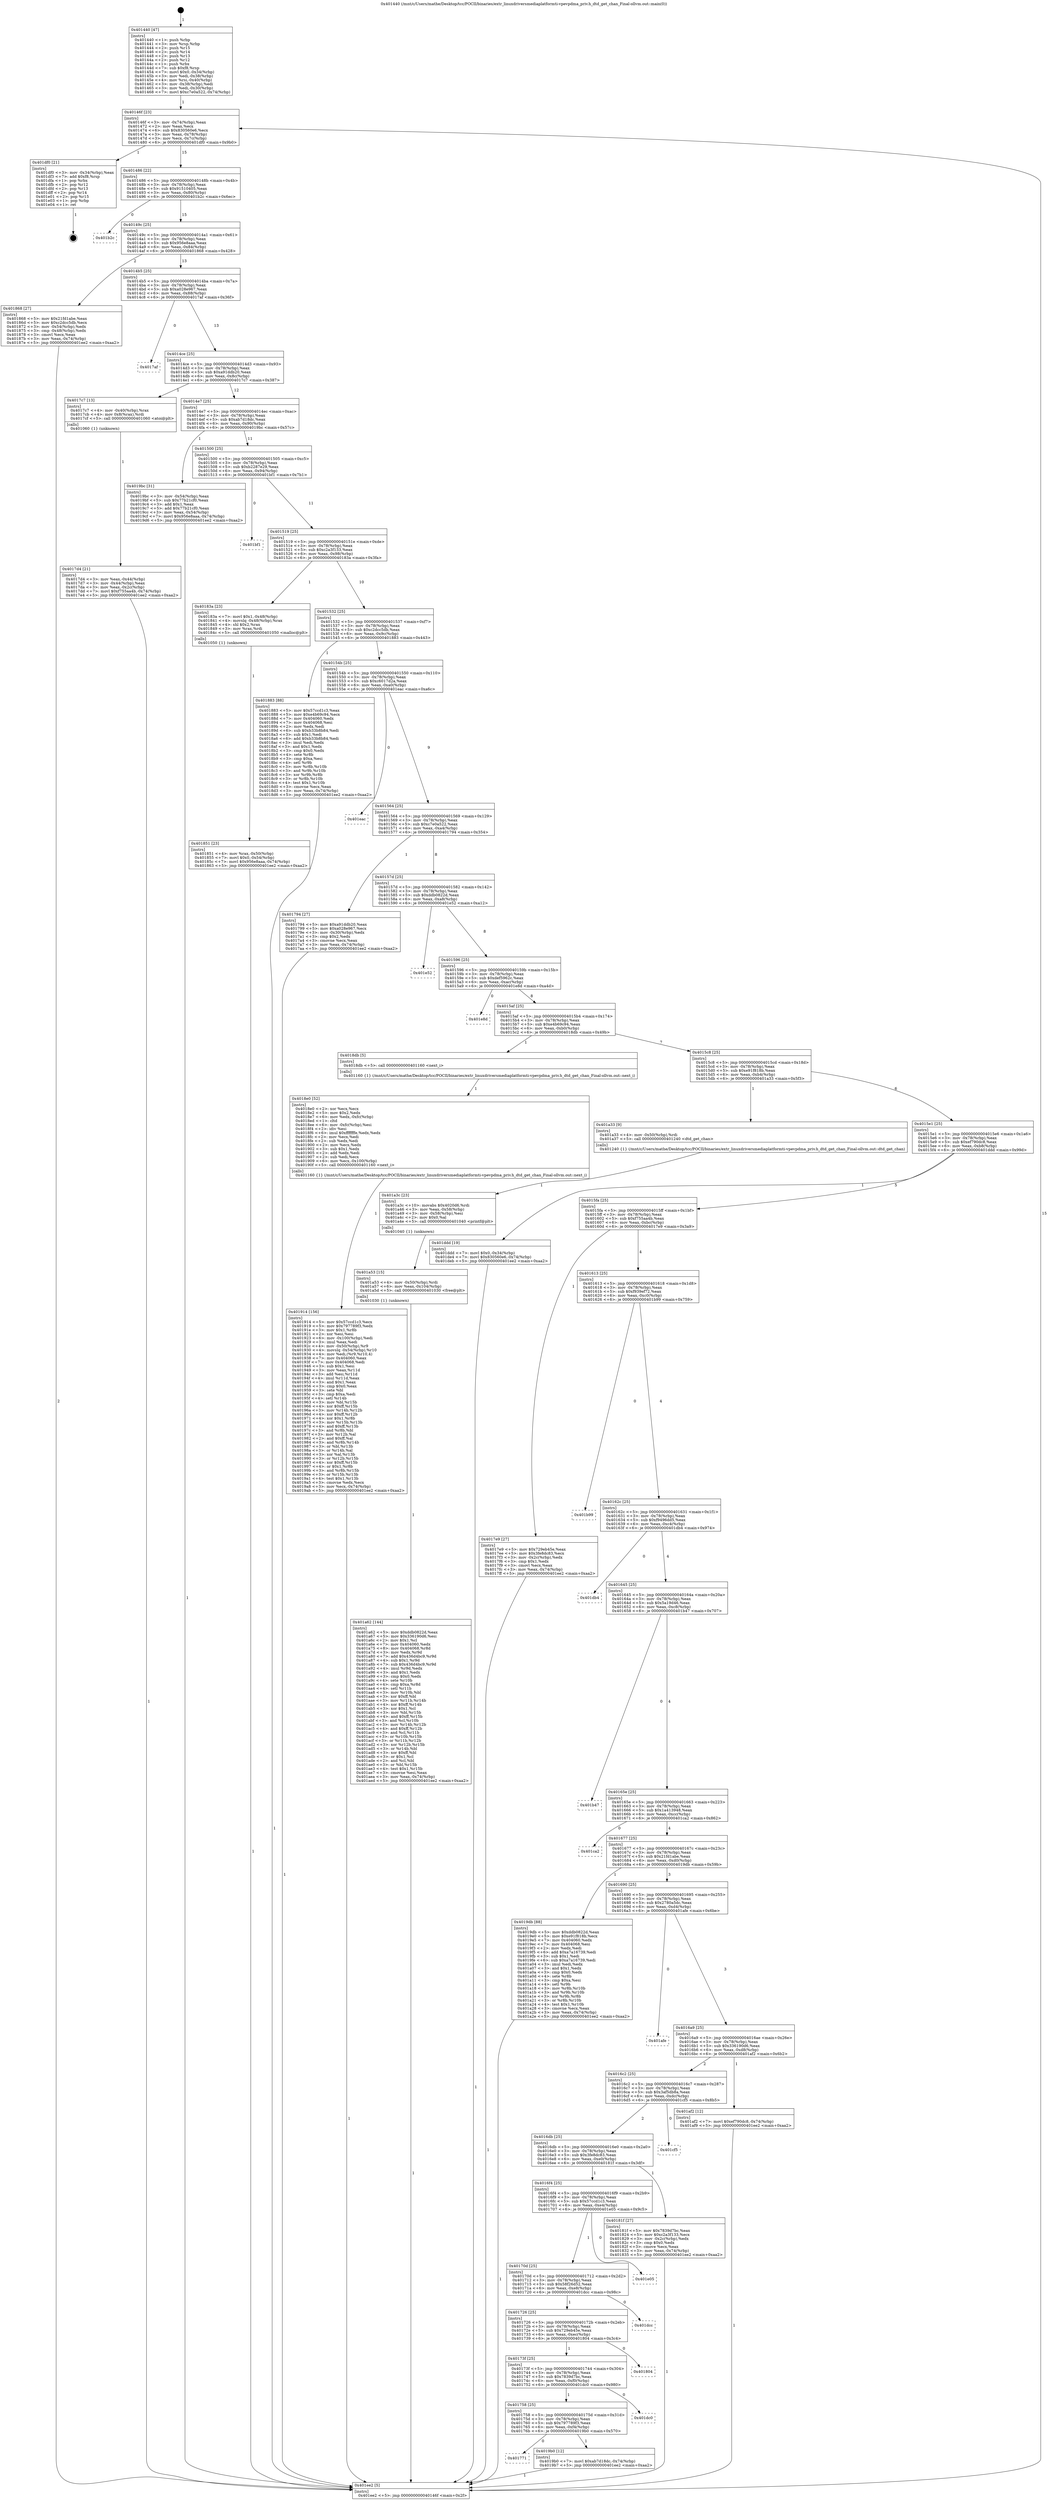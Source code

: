 digraph "0x401440" {
  label = "0x401440 (/mnt/c/Users/mathe/Desktop/tcc/POCII/binaries/extr_linuxdriversmediaplatformti-vpevpdma_priv.h_dtd_get_chan_Final-ollvm.out::main(0))"
  labelloc = "t"
  node[shape=record]

  Entry [label="",width=0.3,height=0.3,shape=circle,fillcolor=black,style=filled]
  "0x40146f" [label="{
     0x40146f [23]\l
     | [instrs]\l
     &nbsp;&nbsp;0x40146f \<+3\>: mov -0x74(%rbp),%eax\l
     &nbsp;&nbsp;0x401472 \<+2\>: mov %eax,%ecx\l
     &nbsp;&nbsp;0x401474 \<+6\>: sub $0x830560e6,%ecx\l
     &nbsp;&nbsp;0x40147a \<+3\>: mov %eax,-0x78(%rbp)\l
     &nbsp;&nbsp;0x40147d \<+3\>: mov %ecx,-0x7c(%rbp)\l
     &nbsp;&nbsp;0x401480 \<+6\>: je 0000000000401df0 \<main+0x9b0\>\l
  }"]
  "0x401df0" [label="{
     0x401df0 [21]\l
     | [instrs]\l
     &nbsp;&nbsp;0x401df0 \<+3\>: mov -0x34(%rbp),%eax\l
     &nbsp;&nbsp;0x401df3 \<+7\>: add $0xf8,%rsp\l
     &nbsp;&nbsp;0x401dfa \<+1\>: pop %rbx\l
     &nbsp;&nbsp;0x401dfb \<+2\>: pop %r12\l
     &nbsp;&nbsp;0x401dfd \<+2\>: pop %r13\l
     &nbsp;&nbsp;0x401dff \<+2\>: pop %r14\l
     &nbsp;&nbsp;0x401e01 \<+2\>: pop %r15\l
     &nbsp;&nbsp;0x401e03 \<+1\>: pop %rbp\l
     &nbsp;&nbsp;0x401e04 \<+1\>: ret\l
  }"]
  "0x401486" [label="{
     0x401486 [22]\l
     | [instrs]\l
     &nbsp;&nbsp;0x401486 \<+5\>: jmp 000000000040148b \<main+0x4b\>\l
     &nbsp;&nbsp;0x40148b \<+3\>: mov -0x78(%rbp),%eax\l
     &nbsp;&nbsp;0x40148e \<+5\>: sub $0x91510405,%eax\l
     &nbsp;&nbsp;0x401493 \<+3\>: mov %eax,-0x80(%rbp)\l
     &nbsp;&nbsp;0x401496 \<+6\>: je 0000000000401b2c \<main+0x6ec\>\l
  }"]
  Exit [label="",width=0.3,height=0.3,shape=circle,fillcolor=black,style=filled,peripheries=2]
  "0x401b2c" [label="{
     0x401b2c\l
  }", style=dashed]
  "0x40149c" [label="{
     0x40149c [25]\l
     | [instrs]\l
     &nbsp;&nbsp;0x40149c \<+5\>: jmp 00000000004014a1 \<main+0x61\>\l
     &nbsp;&nbsp;0x4014a1 \<+3\>: mov -0x78(%rbp),%eax\l
     &nbsp;&nbsp;0x4014a4 \<+5\>: sub $0x956e8aaa,%eax\l
     &nbsp;&nbsp;0x4014a9 \<+6\>: mov %eax,-0x84(%rbp)\l
     &nbsp;&nbsp;0x4014af \<+6\>: je 0000000000401868 \<main+0x428\>\l
  }"]
  "0x401a62" [label="{
     0x401a62 [144]\l
     | [instrs]\l
     &nbsp;&nbsp;0x401a62 \<+5\>: mov $0xddb0822d,%eax\l
     &nbsp;&nbsp;0x401a67 \<+5\>: mov $0x336190d6,%esi\l
     &nbsp;&nbsp;0x401a6c \<+2\>: mov $0x1,%cl\l
     &nbsp;&nbsp;0x401a6e \<+7\>: mov 0x404060,%edx\l
     &nbsp;&nbsp;0x401a75 \<+8\>: mov 0x404068,%r8d\l
     &nbsp;&nbsp;0x401a7d \<+3\>: mov %edx,%r9d\l
     &nbsp;&nbsp;0x401a80 \<+7\>: add $0x436d4bc9,%r9d\l
     &nbsp;&nbsp;0x401a87 \<+4\>: sub $0x1,%r9d\l
     &nbsp;&nbsp;0x401a8b \<+7\>: sub $0x436d4bc9,%r9d\l
     &nbsp;&nbsp;0x401a92 \<+4\>: imul %r9d,%edx\l
     &nbsp;&nbsp;0x401a96 \<+3\>: and $0x1,%edx\l
     &nbsp;&nbsp;0x401a99 \<+3\>: cmp $0x0,%edx\l
     &nbsp;&nbsp;0x401a9c \<+4\>: sete %r10b\l
     &nbsp;&nbsp;0x401aa0 \<+4\>: cmp $0xa,%r8d\l
     &nbsp;&nbsp;0x401aa4 \<+4\>: setl %r11b\l
     &nbsp;&nbsp;0x401aa8 \<+3\>: mov %r10b,%bl\l
     &nbsp;&nbsp;0x401aab \<+3\>: xor $0xff,%bl\l
     &nbsp;&nbsp;0x401aae \<+3\>: mov %r11b,%r14b\l
     &nbsp;&nbsp;0x401ab1 \<+4\>: xor $0xff,%r14b\l
     &nbsp;&nbsp;0x401ab5 \<+3\>: xor $0x1,%cl\l
     &nbsp;&nbsp;0x401ab8 \<+3\>: mov %bl,%r15b\l
     &nbsp;&nbsp;0x401abb \<+4\>: and $0xff,%r15b\l
     &nbsp;&nbsp;0x401abf \<+3\>: and %cl,%r10b\l
     &nbsp;&nbsp;0x401ac2 \<+3\>: mov %r14b,%r12b\l
     &nbsp;&nbsp;0x401ac5 \<+4\>: and $0xff,%r12b\l
     &nbsp;&nbsp;0x401ac9 \<+3\>: and %cl,%r11b\l
     &nbsp;&nbsp;0x401acc \<+3\>: or %r10b,%r15b\l
     &nbsp;&nbsp;0x401acf \<+3\>: or %r11b,%r12b\l
     &nbsp;&nbsp;0x401ad2 \<+3\>: xor %r12b,%r15b\l
     &nbsp;&nbsp;0x401ad5 \<+3\>: or %r14b,%bl\l
     &nbsp;&nbsp;0x401ad8 \<+3\>: xor $0xff,%bl\l
     &nbsp;&nbsp;0x401adb \<+3\>: or $0x1,%cl\l
     &nbsp;&nbsp;0x401ade \<+2\>: and %cl,%bl\l
     &nbsp;&nbsp;0x401ae0 \<+3\>: or %bl,%r15b\l
     &nbsp;&nbsp;0x401ae3 \<+4\>: test $0x1,%r15b\l
     &nbsp;&nbsp;0x401ae7 \<+3\>: cmovne %esi,%eax\l
     &nbsp;&nbsp;0x401aea \<+3\>: mov %eax,-0x74(%rbp)\l
     &nbsp;&nbsp;0x401aed \<+5\>: jmp 0000000000401ee2 \<main+0xaa2\>\l
  }"]
  "0x401868" [label="{
     0x401868 [27]\l
     | [instrs]\l
     &nbsp;&nbsp;0x401868 \<+5\>: mov $0x21fd1abe,%eax\l
     &nbsp;&nbsp;0x40186d \<+5\>: mov $0xc2dcc5db,%ecx\l
     &nbsp;&nbsp;0x401872 \<+3\>: mov -0x54(%rbp),%edx\l
     &nbsp;&nbsp;0x401875 \<+3\>: cmp -0x48(%rbp),%edx\l
     &nbsp;&nbsp;0x401878 \<+3\>: cmovl %ecx,%eax\l
     &nbsp;&nbsp;0x40187b \<+3\>: mov %eax,-0x74(%rbp)\l
     &nbsp;&nbsp;0x40187e \<+5\>: jmp 0000000000401ee2 \<main+0xaa2\>\l
  }"]
  "0x4014b5" [label="{
     0x4014b5 [25]\l
     | [instrs]\l
     &nbsp;&nbsp;0x4014b5 \<+5\>: jmp 00000000004014ba \<main+0x7a\>\l
     &nbsp;&nbsp;0x4014ba \<+3\>: mov -0x78(%rbp),%eax\l
     &nbsp;&nbsp;0x4014bd \<+5\>: sub $0xa028e967,%eax\l
     &nbsp;&nbsp;0x4014c2 \<+6\>: mov %eax,-0x88(%rbp)\l
     &nbsp;&nbsp;0x4014c8 \<+6\>: je 00000000004017af \<main+0x36f\>\l
  }"]
  "0x401a53" [label="{
     0x401a53 [15]\l
     | [instrs]\l
     &nbsp;&nbsp;0x401a53 \<+4\>: mov -0x50(%rbp),%rdi\l
     &nbsp;&nbsp;0x401a57 \<+6\>: mov %eax,-0x104(%rbp)\l
     &nbsp;&nbsp;0x401a5d \<+5\>: call 0000000000401030 \<free@plt\>\l
     | [calls]\l
     &nbsp;&nbsp;0x401030 \{1\} (unknown)\l
  }"]
  "0x4017af" [label="{
     0x4017af\l
  }", style=dashed]
  "0x4014ce" [label="{
     0x4014ce [25]\l
     | [instrs]\l
     &nbsp;&nbsp;0x4014ce \<+5\>: jmp 00000000004014d3 \<main+0x93\>\l
     &nbsp;&nbsp;0x4014d3 \<+3\>: mov -0x78(%rbp),%eax\l
     &nbsp;&nbsp;0x4014d6 \<+5\>: sub $0xa91ddb20,%eax\l
     &nbsp;&nbsp;0x4014db \<+6\>: mov %eax,-0x8c(%rbp)\l
     &nbsp;&nbsp;0x4014e1 \<+6\>: je 00000000004017c7 \<main+0x387\>\l
  }"]
  "0x401a3c" [label="{
     0x401a3c [23]\l
     | [instrs]\l
     &nbsp;&nbsp;0x401a3c \<+10\>: movabs $0x4020d6,%rdi\l
     &nbsp;&nbsp;0x401a46 \<+3\>: mov %eax,-0x58(%rbp)\l
     &nbsp;&nbsp;0x401a49 \<+3\>: mov -0x58(%rbp),%esi\l
     &nbsp;&nbsp;0x401a4c \<+2\>: mov $0x0,%al\l
     &nbsp;&nbsp;0x401a4e \<+5\>: call 0000000000401040 \<printf@plt\>\l
     | [calls]\l
     &nbsp;&nbsp;0x401040 \{1\} (unknown)\l
  }"]
  "0x4017c7" [label="{
     0x4017c7 [13]\l
     | [instrs]\l
     &nbsp;&nbsp;0x4017c7 \<+4\>: mov -0x40(%rbp),%rax\l
     &nbsp;&nbsp;0x4017cb \<+4\>: mov 0x8(%rax),%rdi\l
     &nbsp;&nbsp;0x4017cf \<+5\>: call 0000000000401060 \<atoi@plt\>\l
     | [calls]\l
     &nbsp;&nbsp;0x401060 \{1\} (unknown)\l
  }"]
  "0x4014e7" [label="{
     0x4014e7 [25]\l
     | [instrs]\l
     &nbsp;&nbsp;0x4014e7 \<+5\>: jmp 00000000004014ec \<main+0xac\>\l
     &nbsp;&nbsp;0x4014ec \<+3\>: mov -0x78(%rbp),%eax\l
     &nbsp;&nbsp;0x4014ef \<+5\>: sub $0xab7d18dc,%eax\l
     &nbsp;&nbsp;0x4014f4 \<+6\>: mov %eax,-0x90(%rbp)\l
     &nbsp;&nbsp;0x4014fa \<+6\>: je 00000000004019bc \<main+0x57c\>\l
  }"]
  "0x401771" [label="{
     0x401771\l
  }", style=dashed]
  "0x4019bc" [label="{
     0x4019bc [31]\l
     | [instrs]\l
     &nbsp;&nbsp;0x4019bc \<+3\>: mov -0x54(%rbp),%eax\l
     &nbsp;&nbsp;0x4019bf \<+5\>: sub $0x77b21cf0,%eax\l
     &nbsp;&nbsp;0x4019c4 \<+3\>: add $0x1,%eax\l
     &nbsp;&nbsp;0x4019c7 \<+5\>: add $0x77b21cf0,%eax\l
     &nbsp;&nbsp;0x4019cc \<+3\>: mov %eax,-0x54(%rbp)\l
     &nbsp;&nbsp;0x4019cf \<+7\>: movl $0x956e8aaa,-0x74(%rbp)\l
     &nbsp;&nbsp;0x4019d6 \<+5\>: jmp 0000000000401ee2 \<main+0xaa2\>\l
  }"]
  "0x401500" [label="{
     0x401500 [25]\l
     | [instrs]\l
     &nbsp;&nbsp;0x401500 \<+5\>: jmp 0000000000401505 \<main+0xc5\>\l
     &nbsp;&nbsp;0x401505 \<+3\>: mov -0x78(%rbp),%eax\l
     &nbsp;&nbsp;0x401508 \<+5\>: sub $0xb2287e29,%eax\l
     &nbsp;&nbsp;0x40150d \<+6\>: mov %eax,-0x94(%rbp)\l
     &nbsp;&nbsp;0x401513 \<+6\>: je 0000000000401bf1 \<main+0x7b1\>\l
  }"]
  "0x4019b0" [label="{
     0x4019b0 [12]\l
     | [instrs]\l
     &nbsp;&nbsp;0x4019b0 \<+7\>: movl $0xab7d18dc,-0x74(%rbp)\l
     &nbsp;&nbsp;0x4019b7 \<+5\>: jmp 0000000000401ee2 \<main+0xaa2\>\l
  }"]
  "0x401bf1" [label="{
     0x401bf1\l
  }", style=dashed]
  "0x401519" [label="{
     0x401519 [25]\l
     | [instrs]\l
     &nbsp;&nbsp;0x401519 \<+5\>: jmp 000000000040151e \<main+0xde\>\l
     &nbsp;&nbsp;0x40151e \<+3\>: mov -0x78(%rbp),%eax\l
     &nbsp;&nbsp;0x401521 \<+5\>: sub $0xc2a3f133,%eax\l
     &nbsp;&nbsp;0x401526 \<+6\>: mov %eax,-0x98(%rbp)\l
     &nbsp;&nbsp;0x40152c \<+6\>: je 000000000040183a \<main+0x3fa\>\l
  }"]
  "0x401758" [label="{
     0x401758 [25]\l
     | [instrs]\l
     &nbsp;&nbsp;0x401758 \<+5\>: jmp 000000000040175d \<main+0x31d\>\l
     &nbsp;&nbsp;0x40175d \<+3\>: mov -0x78(%rbp),%eax\l
     &nbsp;&nbsp;0x401760 \<+5\>: sub $0x797789f3,%eax\l
     &nbsp;&nbsp;0x401765 \<+6\>: mov %eax,-0xf4(%rbp)\l
     &nbsp;&nbsp;0x40176b \<+6\>: je 00000000004019b0 \<main+0x570\>\l
  }"]
  "0x40183a" [label="{
     0x40183a [23]\l
     | [instrs]\l
     &nbsp;&nbsp;0x40183a \<+7\>: movl $0x1,-0x48(%rbp)\l
     &nbsp;&nbsp;0x401841 \<+4\>: movslq -0x48(%rbp),%rax\l
     &nbsp;&nbsp;0x401845 \<+4\>: shl $0x2,%rax\l
     &nbsp;&nbsp;0x401849 \<+3\>: mov %rax,%rdi\l
     &nbsp;&nbsp;0x40184c \<+5\>: call 0000000000401050 \<malloc@plt\>\l
     | [calls]\l
     &nbsp;&nbsp;0x401050 \{1\} (unknown)\l
  }"]
  "0x401532" [label="{
     0x401532 [25]\l
     | [instrs]\l
     &nbsp;&nbsp;0x401532 \<+5\>: jmp 0000000000401537 \<main+0xf7\>\l
     &nbsp;&nbsp;0x401537 \<+3\>: mov -0x78(%rbp),%eax\l
     &nbsp;&nbsp;0x40153a \<+5\>: sub $0xc2dcc5db,%eax\l
     &nbsp;&nbsp;0x40153f \<+6\>: mov %eax,-0x9c(%rbp)\l
     &nbsp;&nbsp;0x401545 \<+6\>: je 0000000000401883 \<main+0x443\>\l
  }"]
  "0x401dc0" [label="{
     0x401dc0\l
  }", style=dashed]
  "0x401883" [label="{
     0x401883 [88]\l
     | [instrs]\l
     &nbsp;&nbsp;0x401883 \<+5\>: mov $0x57ccd1c3,%eax\l
     &nbsp;&nbsp;0x401888 \<+5\>: mov $0xe4b69c94,%ecx\l
     &nbsp;&nbsp;0x40188d \<+7\>: mov 0x404060,%edx\l
     &nbsp;&nbsp;0x401894 \<+7\>: mov 0x404068,%esi\l
     &nbsp;&nbsp;0x40189b \<+2\>: mov %edx,%edi\l
     &nbsp;&nbsp;0x40189d \<+6\>: sub $0xb33b8b84,%edi\l
     &nbsp;&nbsp;0x4018a3 \<+3\>: sub $0x1,%edi\l
     &nbsp;&nbsp;0x4018a6 \<+6\>: add $0xb33b8b84,%edi\l
     &nbsp;&nbsp;0x4018ac \<+3\>: imul %edi,%edx\l
     &nbsp;&nbsp;0x4018af \<+3\>: and $0x1,%edx\l
     &nbsp;&nbsp;0x4018b2 \<+3\>: cmp $0x0,%edx\l
     &nbsp;&nbsp;0x4018b5 \<+4\>: sete %r8b\l
     &nbsp;&nbsp;0x4018b9 \<+3\>: cmp $0xa,%esi\l
     &nbsp;&nbsp;0x4018bc \<+4\>: setl %r9b\l
     &nbsp;&nbsp;0x4018c0 \<+3\>: mov %r8b,%r10b\l
     &nbsp;&nbsp;0x4018c3 \<+3\>: and %r9b,%r10b\l
     &nbsp;&nbsp;0x4018c6 \<+3\>: xor %r9b,%r8b\l
     &nbsp;&nbsp;0x4018c9 \<+3\>: or %r8b,%r10b\l
     &nbsp;&nbsp;0x4018cc \<+4\>: test $0x1,%r10b\l
     &nbsp;&nbsp;0x4018d0 \<+3\>: cmovne %ecx,%eax\l
     &nbsp;&nbsp;0x4018d3 \<+3\>: mov %eax,-0x74(%rbp)\l
     &nbsp;&nbsp;0x4018d6 \<+5\>: jmp 0000000000401ee2 \<main+0xaa2\>\l
  }"]
  "0x40154b" [label="{
     0x40154b [25]\l
     | [instrs]\l
     &nbsp;&nbsp;0x40154b \<+5\>: jmp 0000000000401550 \<main+0x110\>\l
     &nbsp;&nbsp;0x401550 \<+3\>: mov -0x78(%rbp),%eax\l
     &nbsp;&nbsp;0x401553 \<+5\>: sub $0xc6017d2a,%eax\l
     &nbsp;&nbsp;0x401558 \<+6\>: mov %eax,-0xa0(%rbp)\l
     &nbsp;&nbsp;0x40155e \<+6\>: je 0000000000401eac \<main+0xa6c\>\l
  }"]
  "0x40173f" [label="{
     0x40173f [25]\l
     | [instrs]\l
     &nbsp;&nbsp;0x40173f \<+5\>: jmp 0000000000401744 \<main+0x304\>\l
     &nbsp;&nbsp;0x401744 \<+3\>: mov -0x78(%rbp),%eax\l
     &nbsp;&nbsp;0x401747 \<+5\>: sub $0x7839d7bc,%eax\l
     &nbsp;&nbsp;0x40174c \<+6\>: mov %eax,-0xf0(%rbp)\l
     &nbsp;&nbsp;0x401752 \<+6\>: je 0000000000401dc0 \<main+0x980\>\l
  }"]
  "0x401eac" [label="{
     0x401eac\l
  }", style=dashed]
  "0x401564" [label="{
     0x401564 [25]\l
     | [instrs]\l
     &nbsp;&nbsp;0x401564 \<+5\>: jmp 0000000000401569 \<main+0x129\>\l
     &nbsp;&nbsp;0x401569 \<+3\>: mov -0x78(%rbp),%eax\l
     &nbsp;&nbsp;0x40156c \<+5\>: sub $0xc7e0a522,%eax\l
     &nbsp;&nbsp;0x401571 \<+6\>: mov %eax,-0xa4(%rbp)\l
     &nbsp;&nbsp;0x401577 \<+6\>: je 0000000000401794 \<main+0x354\>\l
  }"]
  "0x401804" [label="{
     0x401804\l
  }", style=dashed]
  "0x401794" [label="{
     0x401794 [27]\l
     | [instrs]\l
     &nbsp;&nbsp;0x401794 \<+5\>: mov $0xa91ddb20,%eax\l
     &nbsp;&nbsp;0x401799 \<+5\>: mov $0xa028e967,%ecx\l
     &nbsp;&nbsp;0x40179e \<+3\>: mov -0x30(%rbp),%edx\l
     &nbsp;&nbsp;0x4017a1 \<+3\>: cmp $0x2,%edx\l
     &nbsp;&nbsp;0x4017a4 \<+3\>: cmovne %ecx,%eax\l
     &nbsp;&nbsp;0x4017a7 \<+3\>: mov %eax,-0x74(%rbp)\l
     &nbsp;&nbsp;0x4017aa \<+5\>: jmp 0000000000401ee2 \<main+0xaa2\>\l
  }"]
  "0x40157d" [label="{
     0x40157d [25]\l
     | [instrs]\l
     &nbsp;&nbsp;0x40157d \<+5\>: jmp 0000000000401582 \<main+0x142\>\l
     &nbsp;&nbsp;0x401582 \<+3\>: mov -0x78(%rbp),%eax\l
     &nbsp;&nbsp;0x401585 \<+5\>: sub $0xddb0822d,%eax\l
     &nbsp;&nbsp;0x40158a \<+6\>: mov %eax,-0xa8(%rbp)\l
     &nbsp;&nbsp;0x401590 \<+6\>: je 0000000000401e52 \<main+0xa12\>\l
  }"]
  "0x401ee2" [label="{
     0x401ee2 [5]\l
     | [instrs]\l
     &nbsp;&nbsp;0x401ee2 \<+5\>: jmp 000000000040146f \<main+0x2f\>\l
  }"]
  "0x401440" [label="{
     0x401440 [47]\l
     | [instrs]\l
     &nbsp;&nbsp;0x401440 \<+1\>: push %rbp\l
     &nbsp;&nbsp;0x401441 \<+3\>: mov %rsp,%rbp\l
     &nbsp;&nbsp;0x401444 \<+2\>: push %r15\l
     &nbsp;&nbsp;0x401446 \<+2\>: push %r14\l
     &nbsp;&nbsp;0x401448 \<+2\>: push %r13\l
     &nbsp;&nbsp;0x40144a \<+2\>: push %r12\l
     &nbsp;&nbsp;0x40144c \<+1\>: push %rbx\l
     &nbsp;&nbsp;0x40144d \<+7\>: sub $0xf8,%rsp\l
     &nbsp;&nbsp;0x401454 \<+7\>: movl $0x0,-0x34(%rbp)\l
     &nbsp;&nbsp;0x40145b \<+3\>: mov %edi,-0x38(%rbp)\l
     &nbsp;&nbsp;0x40145e \<+4\>: mov %rsi,-0x40(%rbp)\l
     &nbsp;&nbsp;0x401462 \<+3\>: mov -0x38(%rbp),%edi\l
     &nbsp;&nbsp;0x401465 \<+3\>: mov %edi,-0x30(%rbp)\l
     &nbsp;&nbsp;0x401468 \<+7\>: movl $0xc7e0a522,-0x74(%rbp)\l
  }"]
  "0x4017d4" [label="{
     0x4017d4 [21]\l
     | [instrs]\l
     &nbsp;&nbsp;0x4017d4 \<+3\>: mov %eax,-0x44(%rbp)\l
     &nbsp;&nbsp;0x4017d7 \<+3\>: mov -0x44(%rbp),%eax\l
     &nbsp;&nbsp;0x4017da \<+3\>: mov %eax,-0x2c(%rbp)\l
     &nbsp;&nbsp;0x4017dd \<+7\>: movl $0xf755aa4b,-0x74(%rbp)\l
     &nbsp;&nbsp;0x4017e4 \<+5\>: jmp 0000000000401ee2 \<main+0xaa2\>\l
  }"]
  "0x401726" [label="{
     0x401726 [25]\l
     | [instrs]\l
     &nbsp;&nbsp;0x401726 \<+5\>: jmp 000000000040172b \<main+0x2eb\>\l
     &nbsp;&nbsp;0x40172b \<+3\>: mov -0x78(%rbp),%eax\l
     &nbsp;&nbsp;0x40172e \<+5\>: sub $0x729eb45e,%eax\l
     &nbsp;&nbsp;0x401733 \<+6\>: mov %eax,-0xec(%rbp)\l
     &nbsp;&nbsp;0x401739 \<+6\>: je 0000000000401804 \<main+0x3c4\>\l
  }"]
  "0x401e52" [label="{
     0x401e52\l
  }", style=dashed]
  "0x401596" [label="{
     0x401596 [25]\l
     | [instrs]\l
     &nbsp;&nbsp;0x401596 \<+5\>: jmp 000000000040159b \<main+0x15b\>\l
     &nbsp;&nbsp;0x40159b \<+3\>: mov -0x78(%rbp),%eax\l
     &nbsp;&nbsp;0x40159e \<+5\>: sub $0xdef5962c,%eax\l
     &nbsp;&nbsp;0x4015a3 \<+6\>: mov %eax,-0xac(%rbp)\l
     &nbsp;&nbsp;0x4015a9 \<+6\>: je 0000000000401e8d \<main+0xa4d\>\l
  }"]
  "0x401dcc" [label="{
     0x401dcc\l
  }", style=dashed]
  "0x401e8d" [label="{
     0x401e8d\l
  }", style=dashed]
  "0x4015af" [label="{
     0x4015af [25]\l
     | [instrs]\l
     &nbsp;&nbsp;0x4015af \<+5\>: jmp 00000000004015b4 \<main+0x174\>\l
     &nbsp;&nbsp;0x4015b4 \<+3\>: mov -0x78(%rbp),%eax\l
     &nbsp;&nbsp;0x4015b7 \<+5\>: sub $0xe4b69c94,%eax\l
     &nbsp;&nbsp;0x4015bc \<+6\>: mov %eax,-0xb0(%rbp)\l
     &nbsp;&nbsp;0x4015c2 \<+6\>: je 00000000004018db \<main+0x49b\>\l
  }"]
  "0x40170d" [label="{
     0x40170d [25]\l
     | [instrs]\l
     &nbsp;&nbsp;0x40170d \<+5\>: jmp 0000000000401712 \<main+0x2d2\>\l
     &nbsp;&nbsp;0x401712 \<+3\>: mov -0x78(%rbp),%eax\l
     &nbsp;&nbsp;0x401715 \<+5\>: sub $0x58f26d52,%eax\l
     &nbsp;&nbsp;0x40171a \<+6\>: mov %eax,-0xe8(%rbp)\l
     &nbsp;&nbsp;0x401720 \<+6\>: je 0000000000401dcc \<main+0x98c\>\l
  }"]
  "0x4018db" [label="{
     0x4018db [5]\l
     | [instrs]\l
     &nbsp;&nbsp;0x4018db \<+5\>: call 0000000000401160 \<next_i\>\l
     | [calls]\l
     &nbsp;&nbsp;0x401160 \{1\} (/mnt/c/Users/mathe/Desktop/tcc/POCII/binaries/extr_linuxdriversmediaplatformti-vpevpdma_priv.h_dtd_get_chan_Final-ollvm.out::next_i)\l
  }"]
  "0x4015c8" [label="{
     0x4015c8 [25]\l
     | [instrs]\l
     &nbsp;&nbsp;0x4015c8 \<+5\>: jmp 00000000004015cd \<main+0x18d\>\l
     &nbsp;&nbsp;0x4015cd \<+3\>: mov -0x78(%rbp),%eax\l
     &nbsp;&nbsp;0x4015d0 \<+5\>: sub $0xe91f818b,%eax\l
     &nbsp;&nbsp;0x4015d5 \<+6\>: mov %eax,-0xb4(%rbp)\l
     &nbsp;&nbsp;0x4015db \<+6\>: je 0000000000401a33 \<main+0x5f3\>\l
  }"]
  "0x401e05" [label="{
     0x401e05\l
  }", style=dashed]
  "0x401a33" [label="{
     0x401a33 [9]\l
     | [instrs]\l
     &nbsp;&nbsp;0x401a33 \<+4\>: mov -0x50(%rbp),%rdi\l
     &nbsp;&nbsp;0x401a37 \<+5\>: call 0000000000401240 \<dtd_get_chan\>\l
     | [calls]\l
     &nbsp;&nbsp;0x401240 \{1\} (/mnt/c/Users/mathe/Desktop/tcc/POCII/binaries/extr_linuxdriversmediaplatformti-vpevpdma_priv.h_dtd_get_chan_Final-ollvm.out::dtd_get_chan)\l
  }"]
  "0x4015e1" [label="{
     0x4015e1 [25]\l
     | [instrs]\l
     &nbsp;&nbsp;0x4015e1 \<+5\>: jmp 00000000004015e6 \<main+0x1a6\>\l
     &nbsp;&nbsp;0x4015e6 \<+3\>: mov -0x78(%rbp),%eax\l
     &nbsp;&nbsp;0x4015e9 \<+5\>: sub $0xef790dc8,%eax\l
     &nbsp;&nbsp;0x4015ee \<+6\>: mov %eax,-0xb8(%rbp)\l
     &nbsp;&nbsp;0x4015f4 \<+6\>: je 0000000000401ddd \<main+0x99d\>\l
  }"]
  "0x401914" [label="{
     0x401914 [156]\l
     | [instrs]\l
     &nbsp;&nbsp;0x401914 \<+5\>: mov $0x57ccd1c3,%ecx\l
     &nbsp;&nbsp;0x401919 \<+5\>: mov $0x797789f3,%edx\l
     &nbsp;&nbsp;0x40191e \<+3\>: mov $0x1,%r8b\l
     &nbsp;&nbsp;0x401921 \<+2\>: xor %esi,%esi\l
     &nbsp;&nbsp;0x401923 \<+6\>: mov -0x100(%rbp),%edi\l
     &nbsp;&nbsp;0x401929 \<+3\>: imul %eax,%edi\l
     &nbsp;&nbsp;0x40192c \<+4\>: mov -0x50(%rbp),%r9\l
     &nbsp;&nbsp;0x401930 \<+4\>: movslq -0x54(%rbp),%r10\l
     &nbsp;&nbsp;0x401934 \<+4\>: mov %edi,(%r9,%r10,4)\l
     &nbsp;&nbsp;0x401938 \<+7\>: mov 0x404060,%eax\l
     &nbsp;&nbsp;0x40193f \<+7\>: mov 0x404068,%edi\l
     &nbsp;&nbsp;0x401946 \<+3\>: sub $0x1,%esi\l
     &nbsp;&nbsp;0x401949 \<+3\>: mov %eax,%r11d\l
     &nbsp;&nbsp;0x40194c \<+3\>: add %esi,%r11d\l
     &nbsp;&nbsp;0x40194f \<+4\>: imul %r11d,%eax\l
     &nbsp;&nbsp;0x401953 \<+3\>: and $0x1,%eax\l
     &nbsp;&nbsp;0x401956 \<+3\>: cmp $0x0,%eax\l
     &nbsp;&nbsp;0x401959 \<+3\>: sete %bl\l
     &nbsp;&nbsp;0x40195c \<+3\>: cmp $0xa,%edi\l
     &nbsp;&nbsp;0x40195f \<+4\>: setl %r14b\l
     &nbsp;&nbsp;0x401963 \<+3\>: mov %bl,%r15b\l
     &nbsp;&nbsp;0x401966 \<+4\>: xor $0xff,%r15b\l
     &nbsp;&nbsp;0x40196a \<+3\>: mov %r14b,%r12b\l
     &nbsp;&nbsp;0x40196d \<+4\>: xor $0xff,%r12b\l
     &nbsp;&nbsp;0x401971 \<+4\>: xor $0x1,%r8b\l
     &nbsp;&nbsp;0x401975 \<+3\>: mov %r15b,%r13b\l
     &nbsp;&nbsp;0x401978 \<+4\>: and $0xff,%r13b\l
     &nbsp;&nbsp;0x40197c \<+3\>: and %r8b,%bl\l
     &nbsp;&nbsp;0x40197f \<+3\>: mov %r12b,%al\l
     &nbsp;&nbsp;0x401982 \<+2\>: and $0xff,%al\l
     &nbsp;&nbsp;0x401984 \<+3\>: and %r8b,%r14b\l
     &nbsp;&nbsp;0x401987 \<+3\>: or %bl,%r13b\l
     &nbsp;&nbsp;0x40198a \<+3\>: or %r14b,%al\l
     &nbsp;&nbsp;0x40198d \<+3\>: xor %al,%r13b\l
     &nbsp;&nbsp;0x401990 \<+3\>: or %r12b,%r15b\l
     &nbsp;&nbsp;0x401993 \<+4\>: xor $0xff,%r15b\l
     &nbsp;&nbsp;0x401997 \<+4\>: or $0x1,%r8b\l
     &nbsp;&nbsp;0x40199b \<+3\>: and %r8b,%r15b\l
     &nbsp;&nbsp;0x40199e \<+3\>: or %r15b,%r13b\l
     &nbsp;&nbsp;0x4019a1 \<+4\>: test $0x1,%r13b\l
     &nbsp;&nbsp;0x4019a5 \<+3\>: cmovne %edx,%ecx\l
     &nbsp;&nbsp;0x4019a8 \<+3\>: mov %ecx,-0x74(%rbp)\l
     &nbsp;&nbsp;0x4019ab \<+5\>: jmp 0000000000401ee2 \<main+0xaa2\>\l
  }"]
  "0x401ddd" [label="{
     0x401ddd [19]\l
     | [instrs]\l
     &nbsp;&nbsp;0x401ddd \<+7\>: movl $0x0,-0x34(%rbp)\l
     &nbsp;&nbsp;0x401de4 \<+7\>: movl $0x830560e6,-0x74(%rbp)\l
     &nbsp;&nbsp;0x401deb \<+5\>: jmp 0000000000401ee2 \<main+0xaa2\>\l
  }"]
  "0x4015fa" [label="{
     0x4015fa [25]\l
     | [instrs]\l
     &nbsp;&nbsp;0x4015fa \<+5\>: jmp 00000000004015ff \<main+0x1bf\>\l
     &nbsp;&nbsp;0x4015ff \<+3\>: mov -0x78(%rbp),%eax\l
     &nbsp;&nbsp;0x401602 \<+5\>: sub $0xf755aa4b,%eax\l
     &nbsp;&nbsp;0x401607 \<+6\>: mov %eax,-0xbc(%rbp)\l
     &nbsp;&nbsp;0x40160d \<+6\>: je 00000000004017e9 \<main+0x3a9\>\l
  }"]
  "0x4018e0" [label="{
     0x4018e0 [52]\l
     | [instrs]\l
     &nbsp;&nbsp;0x4018e0 \<+2\>: xor %ecx,%ecx\l
     &nbsp;&nbsp;0x4018e2 \<+5\>: mov $0x2,%edx\l
     &nbsp;&nbsp;0x4018e7 \<+6\>: mov %edx,-0xfc(%rbp)\l
     &nbsp;&nbsp;0x4018ed \<+1\>: cltd\l
     &nbsp;&nbsp;0x4018ee \<+6\>: mov -0xfc(%rbp),%esi\l
     &nbsp;&nbsp;0x4018f4 \<+2\>: idiv %esi\l
     &nbsp;&nbsp;0x4018f6 \<+6\>: imul $0xfffffffe,%edx,%edx\l
     &nbsp;&nbsp;0x4018fc \<+2\>: mov %ecx,%edi\l
     &nbsp;&nbsp;0x4018fe \<+2\>: sub %edx,%edi\l
     &nbsp;&nbsp;0x401900 \<+2\>: mov %ecx,%edx\l
     &nbsp;&nbsp;0x401902 \<+3\>: sub $0x1,%edx\l
     &nbsp;&nbsp;0x401905 \<+2\>: add %edx,%edi\l
     &nbsp;&nbsp;0x401907 \<+2\>: sub %edi,%ecx\l
     &nbsp;&nbsp;0x401909 \<+6\>: mov %ecx,-0x100(%rbp)\l
     &nbsp;&nbsp;0x40190f \<+5\>: call 0000000000401160 \<next_i\>\l
     | [calls]\l
     &nbsp;&nbsp;0x401160 \{1\} (/mnt/c/Users/mathe/Desktop/tcc/POCII/binaries/extr_linuxdriversmediaplatformti-vpevpdma_priv.h_dtd_get_chan_Final-ollvm.out::next_i)\l
  }"]
  "0x4017e9" [label="{
     0x4017e9 [27]\l
     | [instrs]\l
     &nbsp;&nbsp;0x4017e9 \<+5\>: mov $0x729eb45e,%eax\l
     &nbsp;&nbsp;0x4017ee \<+5\>: mov $0x3fe8dc83,%ecx\l
     &nbsp;&nbsp;0x4017f3 \<+3\>: mov -0x2c(%rbp),%edx\l
     &nbsp;&nbsp;0x4017f6 \<+3\>: cmp $0x1,%edx\l
     &nbsp;&nbsp;0x4017f9 \<+3\>: cmovl %ecx,%eax\l
     &nbsp;&nbsp;0x4017fc \<+3\>: mov %eax,-0x74(%rbp)\l
     &nbsp;&nbsp;0x4017ff \<+5\>: jmp 0000000000401ee2 \<main+0xaa2\>\l
  }"]
  "0x401613" [label="{
     0x401613 [25]\l
     | [instrs]\l
     &nbsp;&nbsp;0x401613 \<+5\>: jmp 0000000000401618 \<main+0x1d8\>\l
     &nbsp;&nbsp;0x401618 \<+3\>: mov -0x78(%rbp),%eax\l
     &nbsp;&nbsp;0x40161b \<+5\>: sub $0xf939ef72,%eax\l
     &nbsp;&nbsp;0x401620 \<+6\>: mov %eax,-0xc0(%rbp)\l
     &nbsp;&nbsp;0x401626 \<+6\>: je 0000000000401b99 \<main+0x759\>\l
  }"]
  "0x401851" [label="{
     0x401851 [23]\l
     | [instrs]\l
     &nbsp;&nbsp;0x401851 \<+4\>: mov %rax,-0x50(%rbp)\l
     &nbsp;&nbsp;0x401855 \<+7\>: movl $0x0,-0x54(%rbp)\l
     &nbsp;&nbsp;0x40185c \<+7\>: movl $0x956e8aaa,-0x74(%rbp)\l
     &nbsp;&nbsp;0x401863 \<+5\>: jmp 0000000000401ee2 \<main+0xaa2\>\l
  }"]
  "0x401b99" [label="{
     0x401b99\l
  }", style=dashed]
  "0x40162c" [label="{
     0x40162c [25]\l
     | [instrs]\l
     &nbsp;&nbsp;0x40162c \<+5\>: jmp 0000000000401631 \<main+0x1f1\>\l
     &nbsp;&nbsp;0x401631 \<+3\>: mov -0x78(%rbp),%eax\l
     &nbsp;&nbsp;0x401634 \<+5\>: sub $0xf9496dd5,%eax\l
     &nbsp;&nbsp;0x401639 \<+6\>: mov %eax,-0xc4(%rbp)\l
     &nbsp;&nbsp;0x40163f \<+6\>: je 0000000000401db4 \<main+0x974\>\l
  }"]
  "0x4016f4" [label="{
     0x4016f4 [25]\l
     | [instrs]\l
     &nbsp;&nbsp;0x4016f4 \<+5\>: jmp 00000000004016f9 \<main+0x2b9\>\l
     &nbsp;&nbsp;0x4016f9 \<+3\>: mov -0x78(%rbp),%eax\l
     &nbsp;&nbsp;0x4016fc \<+5\>: sub $0x57ccd1c3,%eax\l
     &nbsp;&nbsp;0x401701 \<+6\>: mov %eax,-0xe4(%rbp)\l
     &nbsp;&nbsp;0x401707 \<+6\>: je 0000000000401e05 \<main+0x9c5\>\l
  }"]
  "0x401db4" [label="{
     0x401db4\l
  }", style=dashed]
  "0x401645" [label="{
     0x401645 [25]\l
     | [instrs]\l
     &nbsp;&nbsp;0x401645 \<+5\>: jmp 000000000040164a \<main+0x20a\>\l
     &nbsp;&nbsp;0x40164a \<+3\>: mov -0x78(%rbp),%eax\l
     &nbsp;&nbsp;0x40164d \<+5\>: sub $0x5a19d46,%eax\l
     &nbsp;&nbsp;0x401652 \<+6\>: mov %eax,-0xc8(%rbp)\l
     &nbsp;&nbsp;0x401658 \<+6\>: je 0000000000401b47 \<main+0x707\>\l
  }"]
  "0x40181f" [label="{
     0x40181f [27]\l
     | [instrs]\l
     &nbsp;&nbsp;0x40181f \<+5\>: mov $0x7839d7bc,%eax\l
     &nbsp;&nbsp;0x401824 \<+5\>: mov $0xc2a3f133,%ecx\l
     &nbsp;&nbsp;0x401829 \<+3\>: mov -0x2c(%rbp),%edx\l
     &nbsp;&nbsp;0x40182c \<+3\>: cmp $0x0,%edx\l
     &nbsp;&nbsp;0x40182f \<+3\>: cmove %ecx,%eax\l
     &nbsp;&nbsp;0x401832 \<+3\>: mov %eax,-0x74(%rbp)\l
     &nbsp;&nbsp;0x401835 \<+5\>: jmp 0000000000401ee2 \<main+0xaa2\>\l
  }"]
  "0x401b47" [label="{
     0x401b47\l
  }", style=dashed]
  "0x40165e" [label="{
     0x40165e [25]\l
     | [instrs]\l
     &nbsp;&nbsp;0x40165e \<+5\>: jmp 0000000000401663 \<main+0x223\>\l
     &nbsp;&nbsp;0x401663 \<+3\>: mov -0x78(%rbp),%eax\l
     &nbsp;&nbsp;0x401666 \<+5\>: sub $0x1a413948,%eax\l
     &nbsp;&nbsp;0x40166b \<+6\>: mov %eax,-0xcc(%rbp)\l
     &nbsp;&nbsp;0x401671 \<+6\>: je 0000000000401ca2 \<main+0x862\>\l
  }"]
  "0x4016db" [label="{
     0x4016db [25]\l
     | [instrs]\l
     &nbsp;&nbsp;0x4016db \<+5\>: jmp 00000000004016e0 \<main+0x2a0\>\l
     &nbsp;&nbsp;0x4016e0 \<+3\>: mov -0x78(%rbp),%eax\l
     &nbsp;&nbsp;0x4016e3 \<+5\>: sub $0x3fe8dc83,%eax\l
     &nbsp;&nbsp;0x4016e8 \<+6\>: mov %eax,-0xe0(%rbp)\l
     &nbsp;&nbsp;0x4016ee \<+6\>: je 000000000040181f \<main+0x3df\>\l
  }"]
  "0x401ca2" [label="{
     0x401ca2\l
  }", style=dashed]
  "0x401677" [label="{
     0x401677 [25]\l
     | [instrs]\l
     &nbsp;&nbsp;0x401677 \<+5\>: jmp 000000000040167c \<main+0x23c\>\l
     &nbsp;&nbsp;0x40167c \<+3\>: mov -0x78(%rbp),%eax\l
     &nbsp;&nbsp;0x40167f \<+5\>: sub $0x21fd1abe,%eax\l
     &nbsp;&nbsp;0x401684 \<+6\>: mov %eax,-0xd0(%rbp)\l
     &nbsp;&nbsp;0x40168a \<+6\>: je 00000000004019db \<main+0x59b\>\l
  }"]
  "0x401cf5" [label="{
     0x401cf5\l
  }", style=dashed]
  "0x4019db" [label="{
     0x4019db [88]\l
     | [instrs]\l
     &nbsp;&nbsp;0x4019db \<+5\>: mov $0xddb0822d,%eax\l
     &nbsp;&nbsp;0x4019e0 \<+5\>: mov $0xe91f818b,%ecx\l
     &nbsp;&nbsp;0x4019e5 \<+7\>: mov 0x404060,%edx\l
     &nbsp;&nbsp;0x4019ec \<+7\>: mov 0x404068,%esi\l
     &nbsp;&nbsp;0x4019f3 \<+2\>: mov %edx,%edi\l
     &nbsp;&nbsp;0x4019f5 \<+6\>: add $0xa7a16739,%edi\l
     &nbsp;&nbsp;0x4019fb \<+3\>: sub $0x1,%edi\l
     &nbsp;&nbsp;0x4019fe \<+6\>: sub $0xa7a16739,%edi\l
     &nbsp;&nbsp;0x401a04 \<+3\>: imul %edi,%edx\l
     &nbsp;&nbsp;0x401a07 \<+3\>: and $0x1,%edx\l
     &nbsp;&nbsp;0x401a0a \<+3\>: cmp $0x0,%edx\l
     &nbsp;&nbsp;0x401a0d \<+4\>: sete %r8b\l
     &nbsp;&nbsp;0x401a11 \<+3\>: cmp $0xa,%esi\l
     &nbsp;&nbsp;0x401a14 \<+4\>: setl %r9b\l
     &nbsp;&nbsp;0x401a18 \<+3\>: mov %r8b,%r10b\l
     &nbsp;&nbsp;0x401a1b \<+3\>: and %r9b,%r10b\l
     &nbsp;&nbsp;0x401a1e \<+3\>: xor %r9b,%r8b\l
     &nbsp;&nbsp;0x401a21 \<+3\>: or %r8b,%r10b\l
     &nbsp;&nbsp;0x401a24 \<+4\>: test $0x1,%r10b\l
     &nbsp;&nbsp;0x401a28 \<+3\>: cmovne %ecx,%eax\l
     &nbsp;&nbsp;0x401a2b \<+3\>: mov %eax,-0x74(%rbp)\l
     &nbsp;&nbsp;0x401a2e \<+5\>: jmp 0000000000401ee2 \<main+0xaa2\>\l
  }"]
  "0x401690" [label="{
     0x401690 [25]\l
     | [instrs]\l
     &nbsp;&nbsp;0x401690 \<+5\>: jmp 0000000000401695 \<main+0x255\>\l
     &nbsp;&nbsp;0x401695 \<+3\>: mov -0x78(%rbp),%eax\l
     &nbsp;&nbsp;0x401698 \<+5\>: sub $0x2780a5dc,%eax\l
     &nbsp;&nbsp;0x40169d \<+6\>: mov %eax,-0xd4(%rbp)\l
     &nbsp;&nbsp;0x4016a3 \<+6\>: je 0000000000401afe \<main+0x6be\>\l
  }"]
  "0x4016c2" [label="{
     0x4016c2 [25]\l
     | [instrs]\l
     &nbsp;&nbsp;0x4016c2 \<+5\>: jmp 00000000004016c7 \<main+0x287\>\l
     &nbsp;&nbsp;0x4016c7 \<+3\>: mov -0x78(%rbp),%eax\l
     &nbsp;&nbsp;0x4016ca \<+5\>: sub $0x3af5db8a,%eax\l
     &nbsp;&nbsp;0x4016cf \<+6\>: mov %eax,-0xdc(%rbp)\l
     &nbsp;&nbsp;0x4016d5 \<+6\>: je 0000000000401cf5 \<main+0x8b5\>\l
  }"]
  "0x401afe" [label="{
     0x401afe\l
  }", style=dashed]
  "0x4016a9" [label="{
     0x4016a9 [25]\l
     | [instrs]\l
     &nbsp;&nbsp;0x4016a9 \<+5\>: jmp 00000000004016ae \<main+0x26e\>\l
     &nbsp;&nbsp;0x4016ae \<+3\>: mov -0x78(%rbp),%eax\l
     &nbsp;&nbsp;0x4016b1 \<+5\>: sub $0x336190d6,%eax\l
     &nbsp;&nbsp;0x4016b6 \<+6\>: mov %eax,-0xd8(%rbp)\l
     &nbsp;&nbsp;0x4016bc \<+6\>: je 0000000000401af2 \<main+0x6b2\>\l
  }"]
  "0x401af2" [label="{
     0x401af2 [12]\l
     | [instrs]\l
     &nbsp;&nbsp;0x401af2 \<+7\>: movl $0xef790dc8,-0x74(%rbp)\l
     &nbsp;&nbsp;0x401af9 \<+5\>: jmp 0000000000401ee2 \<main+0xaa2\>\l
  }"]
  Entry -> "0x401440" [label=" 1"]
  "0x40146f" -> "0x401df0" [label=" 1"]
  "0x40146f" -> "0x401486" [label=" 15"]
  "0x401df0" -> Exit [label=" 1"]
  "0x401486" -> "0x401b2c" [label=" 0"]
  "0x401486" -> "0x40149c" [label=" 15"]
  "0x401ddd" -> "0x401ee2" [label=" 1"]
  "0x40149c" -> "0x401868" [label=" 2"]
  "0x40149c" -> "0x4014b5" [label=" 13"]
  "0x401af2" -> "0x401ee2" [label=" 1"]
  "0x4014b5" -> "0x4017af" [label=" 0"]
  "0x4014b5" -> "0x4014ce" [label=" 13"]
  "0x401a62" -> "0x401ee2" [label=" 1"]
  "0x4014ce" -> "0x4017c7" [label=" 1"]
  "0x4014ce" -> "0x4014e7" [label=" 12"]
  "0x401a53" -> "0x401a62" [label=" 1"]
  "0x4014e7" -> "0x4019bc" [label=" 1"]
  "0x4014e7" -> "0x401500" [label=" 11"]
  "0x401a3c" -> "0x401a53" [label=" 1"]
  "0x401500" -> "0x401bf1" [label=" 0"]
  "0x401500" -> "0x401519" [label=" 11"]
  "0x401a33" -> "0x401a3c" [label=" 1"]
  "0x401519" -> "0x40183a" [label=" 1"]
  "0x401519" -> "0x401532" [label=" 10"]
  "0x4019bc" -> "0x401ee2" [label=" 1"]
  "0x401532" -> "0x401883" [label=" 1"]
  "0x401532" -> "0x40154b" [label=" 9"]
  "0x4019b0" -> "0x401ee2" [label=" 1"]
  "0x40154b" -> "0x401eac" [label=" 0"]
  "0x40154b" -> "0x401564" [label=" 9"]
  "0x401758" -> "0x4019b0" [label=" 1"]
  "0x401564" -> "0x401794" [label=" 1"]
  "0x401564" -> "0x40157d" [label=" 8"]
  "0x401794" -> "0x401ee2" [label=" 1"]
  "0x401440" -> "0x40146f" [label=" 1"]
  "0x401ee2" -> "0x40146f" [label=" 15"]
  "0x4017c7" -> "0x4017d4" [label=" 1"]
  "0x4017d4" -> "0x401ee2" [label=" 1"]
  "0x4019db" -> "0x401ee2" [label=" 1"]
  "0x40157d" -> "0x401e52" [label=" 0"]
  "0x40157d" -> "0x401596" [label=" 8"]
  "0x40173f" -> "0x401dc0" [label=" 0"]
  "0x401596" -> "0x401e8d" [label=" 0"]
  "0x401596" -> "0x4015af" [label=" 8"]
  "0x401758" -> "0x401771" [label=" 0"]
  "0x4015af" -> "0x4018db" [label=" 1"]
  "0x4015af" -> "0x4015c8" [label=" 7"]
  "0x401726" -> "0x401804" [label=" 0"]
  "0x4015c8" -> "0x401a33" [label=" 1"]
  "0x4015c8" -> "0x4015e1" [label=" 6"]
  "0x40173f" -> "0x401758" [label=" 1"]
  "0x4015e1" -> "0x401ddd" [label=" 1"]
  "0x4015e1" -> "0x4015fa" [label=" 5"]
  "0x40170d" -> "0x401dcc" [label=" 0"]
  "0x4015fa" -> "0x4017e9" [label=" 1"]
  "0x4015fa" -> "0x401613" [label=" 4"]
  "0x4017e9" -> "0x401ee2" [label=" 1"]
  "0x401726" -> "0x40173f" [label=" 1"]
  "0x401613" -> "0x401b99" [label=" 0"]
  "0x401613" -> "0x40162c" [label=" 4"]
  "0x4016f4" -> "0x40170d" [label=" 1"]
  "0x40162c" -> "0x401db4" [label=" 0"]
  "0x40162c" -> "0x401645" [label=" 4"]
  "0x4016f4" -> "0x401e05" [label=" 0"]
  "0x401645" -> "0x401b47" [label=" 0"]
  "0x401645" -> "0x40165e" [label=" 4"]
  "0x40170d" -> "0x401726" [label=" 1"]
  "0x40165e" -> "0x401ca2" [label=" 0"]
  "0x40165e" -> "0x401677" [label=" 4"]
  "0x4018e0" -> "0x401914" [label=" 1"]
  "0x401677" -> "0x4019db" [label=" 1"]
  "0x401677" -> "0x401690" [label=" 3"]
  "0x4018db" -> "0x4018e0" [label=" 1"]
  "0x401690" -> "0x401afe" [label=" 0"]
  "0x401690" -> "0x4016a9" [label=" 3"]
  "0x401868" -> "0x401ee2" [label=" 2"]
  "0x4016a9" -> "0x401af2" [label=" 1"]
  "0x4016a9" -> "0x4016c2" [label=" 2"]
  "0x401883" -> "0x401ee2" [label=" 1"]
  "0x4016c2" -> "0x401cf5" [label=" 0"]
  "0x4016c2" -> "0x4016db" [label=" 2"]
  "0x401914" -> "0x401ee2" [label=" 1"]
  "0x4016db" -> "0x40181f" [label=" 1"]
  "0x4016db" -> "0x4016f4" [label=" 1"]
  "0x40181f" -> "0x401ee2" [label=" 1"]
  "0x40183a" -> "0x401851" [label=" 1"]
  "0x401851" -> "0x401ee2" [label=" 1"]
}
